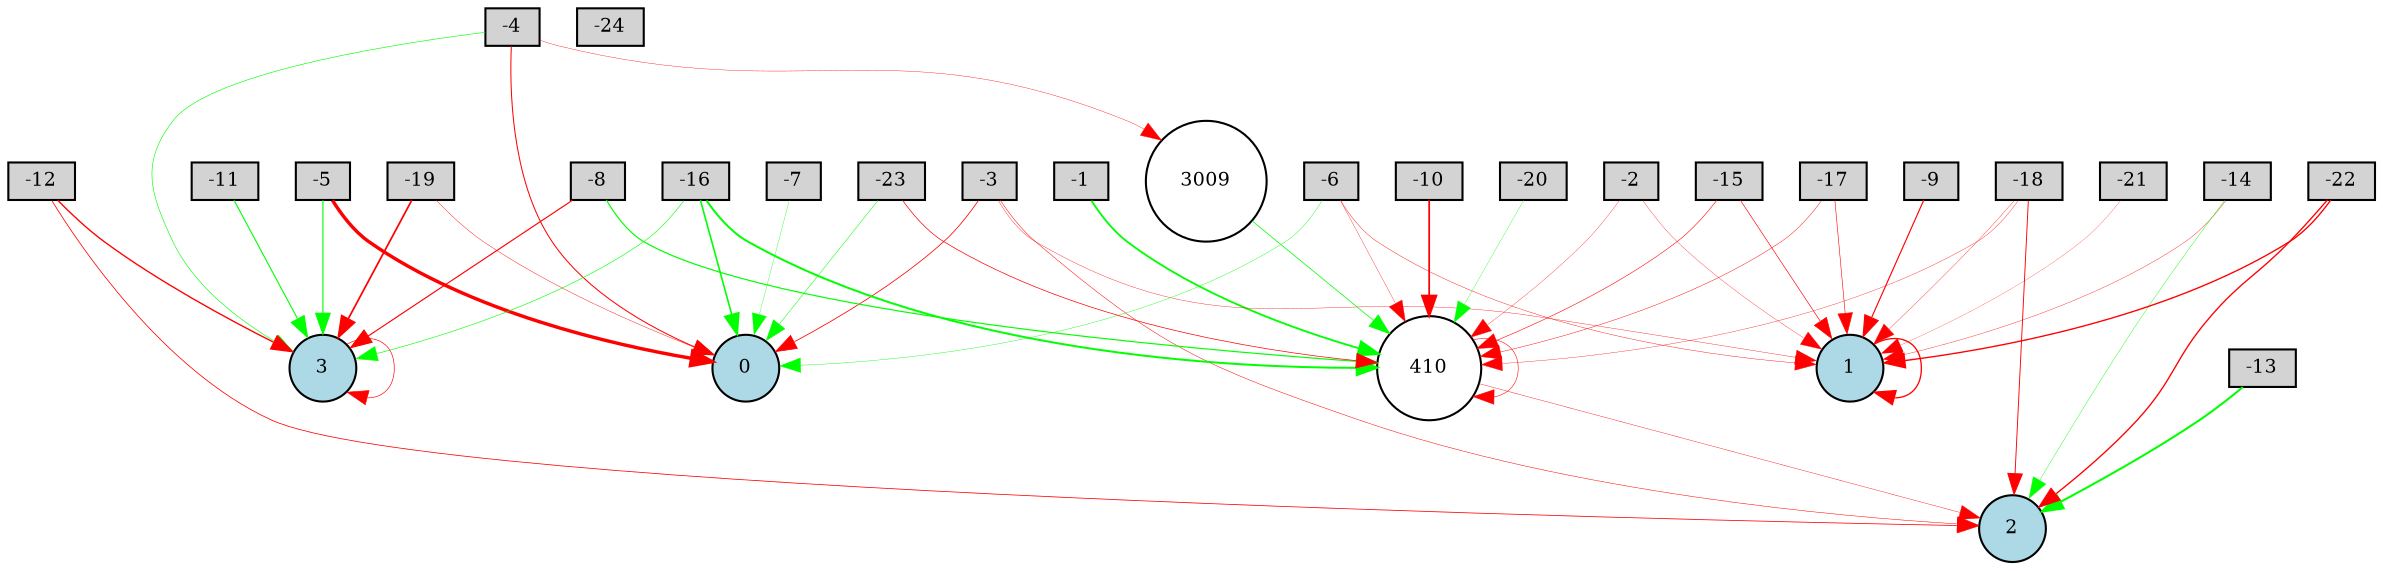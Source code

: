 digraph {
	node [fontsize=9 height=0.2 shape=circle width=0.2]
	-1 [fillcolor=lightgray shape=box style=filled]
	-2 [fillcolor=lightgray shape=box style=filled]
	-3 [fillcolor=lightgray shape=box style=filled]
	-4 [fillcolor=lightgray shape=box style=filled]
	-5 [fillcolor=lightgray shape=box style=filled]
	-6 [fillcolor=lightgray shape=box style=filled]
	-7 [fillcolor=lightgray shape=box style=filled]
	-8 [fillcolor=lightgray shape=box style=filled]
	-9 [fillcolor=lightgray shape=box style=filled]
	-10 [fillcolor=lightgray shape=box style=filled]
	-11 [fillcolor=lightgray shape=box style=filled]
	-12 [fillcolor=lightgray shape=box style=filled]
	-13 [fillcolor=lightgray shape=box style=filled]
	-14 [fillcolor=lightgray shape=box style=filled]
	-15 [fillcolor=lightgray shape=box style=filled]
	-16 [fillcolor=lightgray shape=box style=filled]
	-17 [fillcolor=lightgray shape=box style=filled]
	-18 [fillcolor=lightgray shape=box style=filled]
	-19 [fillcolor=lightgray shape=box style=filled]
	-20 [fillcolor=lightgray shape=box style=filled]
	-21 [fillcolor=lightgray shape=box style=filled]
	-22 [fillcolor=lightgray shape=box style=filled]
	-23 [fillcolor=lightgray shape=box style=filled]
	-24 [fillcolor=lightgray shape=box style=filled]
	0 [fillcolor=lightblue style=filled]
	1 [fillcolor=lightblue style=filled]
	2 [fillcolor=lightblue style=filled]
	3 [fillcolor=lightblue style=filled]
	3009 [fillcolor=white style=filled]
	410 [fillcolor=white style=filled]
	-6 -> 0 [color=green penwidth=0.1899749430838737 style=solid]
	-23 -> 0 [color=green penwidth=0.24411986494673443 style=solid]
	-15 -> 410 [color=red penwidth=0.2698424481919761 style=solid]
	-19 -> 3 [color=red penwidth=0.8277633905369567 style=solid]
	-16 -> 3 [color=green penwidth=0.28470438506883333 style=solid]
	410 -> 2 [color=red penwidth=0.1916685692692648 style=solid]
	-18 -> 1 [color=red penwidth=0.1619744028811746 style=solid]
	-21 -> 1 [color=red penwidth=0.11972923750020273 style=solid]
	-17 -> 1 [color=red penwidth=0.27909984711065117 style=solid]
	-2 -> 1 [color=red penwidth=0.15496961190282155 style=solid]
	-18 -> 410 [color=red penwidth=0.16702665346819703 style=solid]
	3 -> 3 [color=red penwidth=0.314312038888027 style=solid]
	-14 -> 2 [color=green penwidth=0.19911653252403466 style=solid]
	-15 -> 1 [color=red penwidth=0.3080029651748878 style=solid]
	-4 -> 3 [color=green penwidth=0.29163813090419766 style=solid]
	-13 -> 2 [color=green penwidth=0.9749513997895874 style=solid]
	-16 -> 0 [color=green penwidth=0.7686171099965345 style=solid]
	-3 -> 2 [color=red penwidth=0.2373610710647379 style=solid]
	-16 -> 410 [color=green penwidth=0.949256622040043 style=solid]
	-22 -> 1 [color=red penwidth=0.6533368552076173 style=solid]
	-12 -> 2 [color=red penwidth=0.37392389608106646 style=solid]
	-4 -> 3009 [color=red penwidth=0.18053176487196224 style=solid]
	-18 -> 2 [color=red penwidth=0.4387475410580559 style=solid]
	1 -> 1 [color=red penwidth=0.6301013457290369 style=solid]
	-5 -> 0 [color=red penwidth=1.647549188596419 style=solid]
	-6 -> 1 [color=red penwidth=0.19695614091284752 style=solid]
	410 -> 410 [color=red penwidth=0.2634906316568526 style=solid]
	3009 -> 410 [color=green penwidth=0.358384453902848 style=solid]
	-9 -> 1 [color=red penwidth=0.5482166692336492 style=solid]
	-11 -> 3 [color=green penwidth=0.5283536585293257 style=solid]
	-3 -> 1 [color=red penwidth=0.17764544363098544 style=solid]
	-8 -> 3 [color=red penwidth=0.5511460367056411 style=solid]
	-1 -> 410 [color=green penwidth=0.8764618003880298 style=solid]
	-4 -> 0 [color=red penwidth=0.4878220258438737 style=solid]
	-5 -> 3 [color=green penwidth=0.5398762587631709 style=solid]
	-19 -> 0 [color=red penwidth=0.19816295144590185 style=solid]
	-22 -> 2 [color=red penwidth=0.6482855668165247 style=solid]
	-23 -> 410 [color=red penwidth=0.3386548766101686 style=solid]
	-2 -> 410 [color=red penwidth=0.15327500134117633 style=solid]
	-12 -> 3 [color=red penwidth=0.6502898721127305 style=solid]
	-10 -> 410 [color=red penwidth=0.8410649803376549 style=solid]
	-7 -> 0 [color=green penwidth=0.1669327270537947 style=solid]
	-3 -> 0 [color=red penwidth=0.37762778980553535 style=solid]
	-20 -> 410 [color=green penwidth=0.15829870187299339 style=solid]
	-14 -> 1 [color=red penwidth=0.1784401648951885 style=solid]
	-8 -> 410 [color=green penwidth=0.5654076731473019 style=solid]
	-6 -> 410 [color=red penwidth=0.16003842101553478 style=solid]
	-17 -> 410 [color=red penwidth=0.21643078889170822 style=solid]
}
